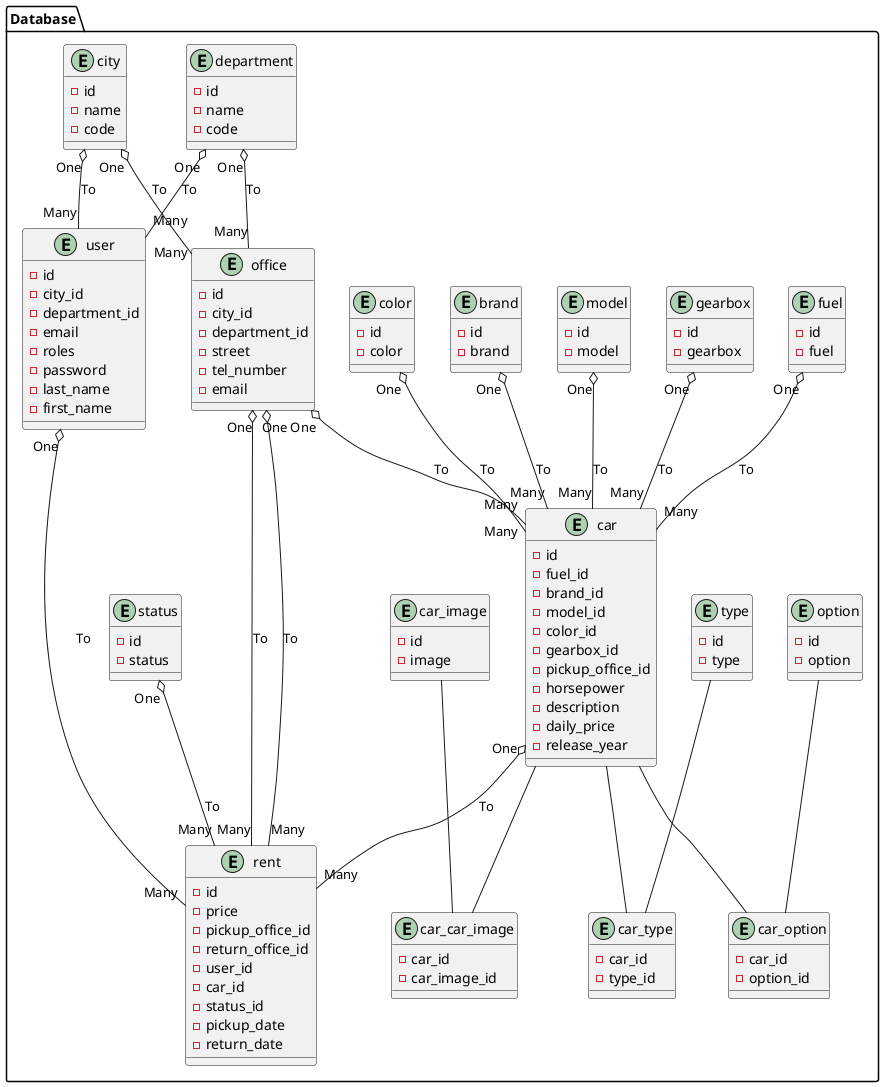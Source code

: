 @startuml UML

package "Database" #FFF {
    ' ---------------------------------
    ' Car component
    ' ---------------------------------
    entity brand {
        - id
        - brand
    }
    entity color {
        - id
        - color
    }
    entity fuel {
        - id
        - fuel
    }
    entity gearbox {
        - id
        - gearbox
    }
    entity model {
        - id
        - model
    }
    entity type {
        - id
        - type
    }
    ' ---------------------------------
    ' Office and user component
    ' ---------------------------------
    entity department {
        - id
        - name
        - code
    }
    entity city {
        - id
        - name
        - code
    }
    ' ---------------------------------
    ' Rent component
    ' ---------------------------------
    entity status {
        - id
        - status
    }

    entity office {
        - id
        - city_id
        - department_id
        - street
        - tel_number
        - email
    }
    entity car {
        - id
        - fuel_id
        - brand_id
        - model_id
        - color_id
        - gearbox_id
        - pickup_office_id
        - horsepower
        - description
        - daily_price
        - release_year
    }
    ' ---------------------------------
    ' car relation table
    ' ---------------------------------
    entity car_type {
        - car_id
        - type_id
    }
    entity option {
        - id
        - option
    }
    entity car_option {
        - car_id
        - option_id
    }
    entity car_image {
        - id
        - image
    }
    entity car_car_image {
        - car_id
        - car_image_id
    }

    entity user {
        - id
        - city_id
        - department_id
        - email
        - roles
        - password
        - last_name
        - first_name
    }
    ' entity transaction {
    '     - id
    '     - total_price
    '     - start_date
    '     - ent_date
    '     - created_at
    '     - user_id (serialize summary of the user)
    '     - credit_card (serialize summary of the credit_card)
    '     - refunded
    '     - refunded_at
    '     - rent (serialize summary of the rent)
    ' }

    entity rent {
        - id
        - price
        - pickup_office_id
        - return_office_id
        - user_id
        - car_id
        - status_id
        - pickup_date
        - return_date
    }

    department "One" o-- "Many" office: To
    city "One" o-- "Many" office: To

    office "One" o-- "Many" car: To

    brand "One" o-- "Many" car: To
    color "One" o-- "Many" car: To
    fuel "One" o-- "Many" car: To
    gearbox "One" o-- "Many" car: To
    model "One" o-- "Many" car: To

    type " " -- " " car_type: ""
    car " " -- " " car_type: ""
    option " " -- " " car_option: ""
    car " " -- " " car_option: ""
    car_image " " -- " " car_car_image: ""
    car " " -- " " car_car_image: ""

    department "One" o-- "Many" user: To
    city "One" o-- "Many" user: To

    user "One" o-- "Many" rent: To
    office "One" o-- "Many" rent: To
    office "One" o-- "Many" rent: To
    car "One" o-- "Many" rent: To
    status "One" o-- "Many" rent: To
}
@enduml